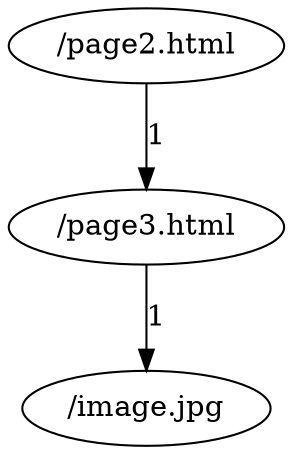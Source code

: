 digraph {
	node0 [label="/image.jpg"];
	node1 [label="/page3.html"];
	node2 [label="/page2.html"];
	node1 -> node0 [label="1"];
	node2 -> node1 [label="1"];
}